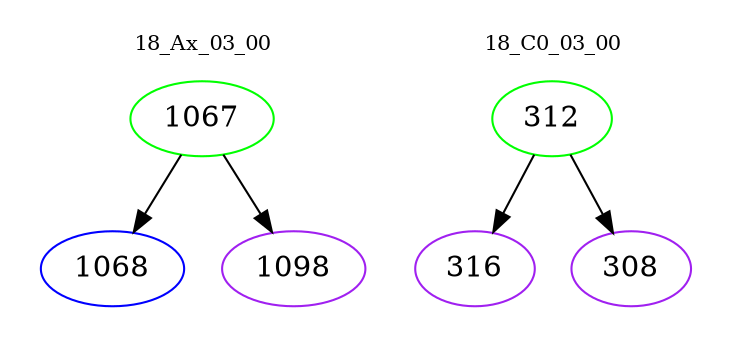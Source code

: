 digraph{
subgraph cluster_0 {
color = white
label = "18_Ax_03_00";
fontsize=10;
T0_1067 [label="1067", color="green"]
T0_1067 -> T0_1068 [color="black"]
T0_1068 [label="1068", color="blue"]
T0_1067 -> T0_1098 [color="black"]
T0_1098 [label="1098", color="purple"]
}
subgraph cluster_1 {
color = white
label = "18_C0_03_00";
fontsize=10;
T1_312 [label="312", color="green"]
T1_312 -> T1_316 [color="black"]
T1_316 [label="316", color="purple"]
T1_312 -> T1_308 [color="black"]
T1_308 [label="308", color="purple"]
}
}
